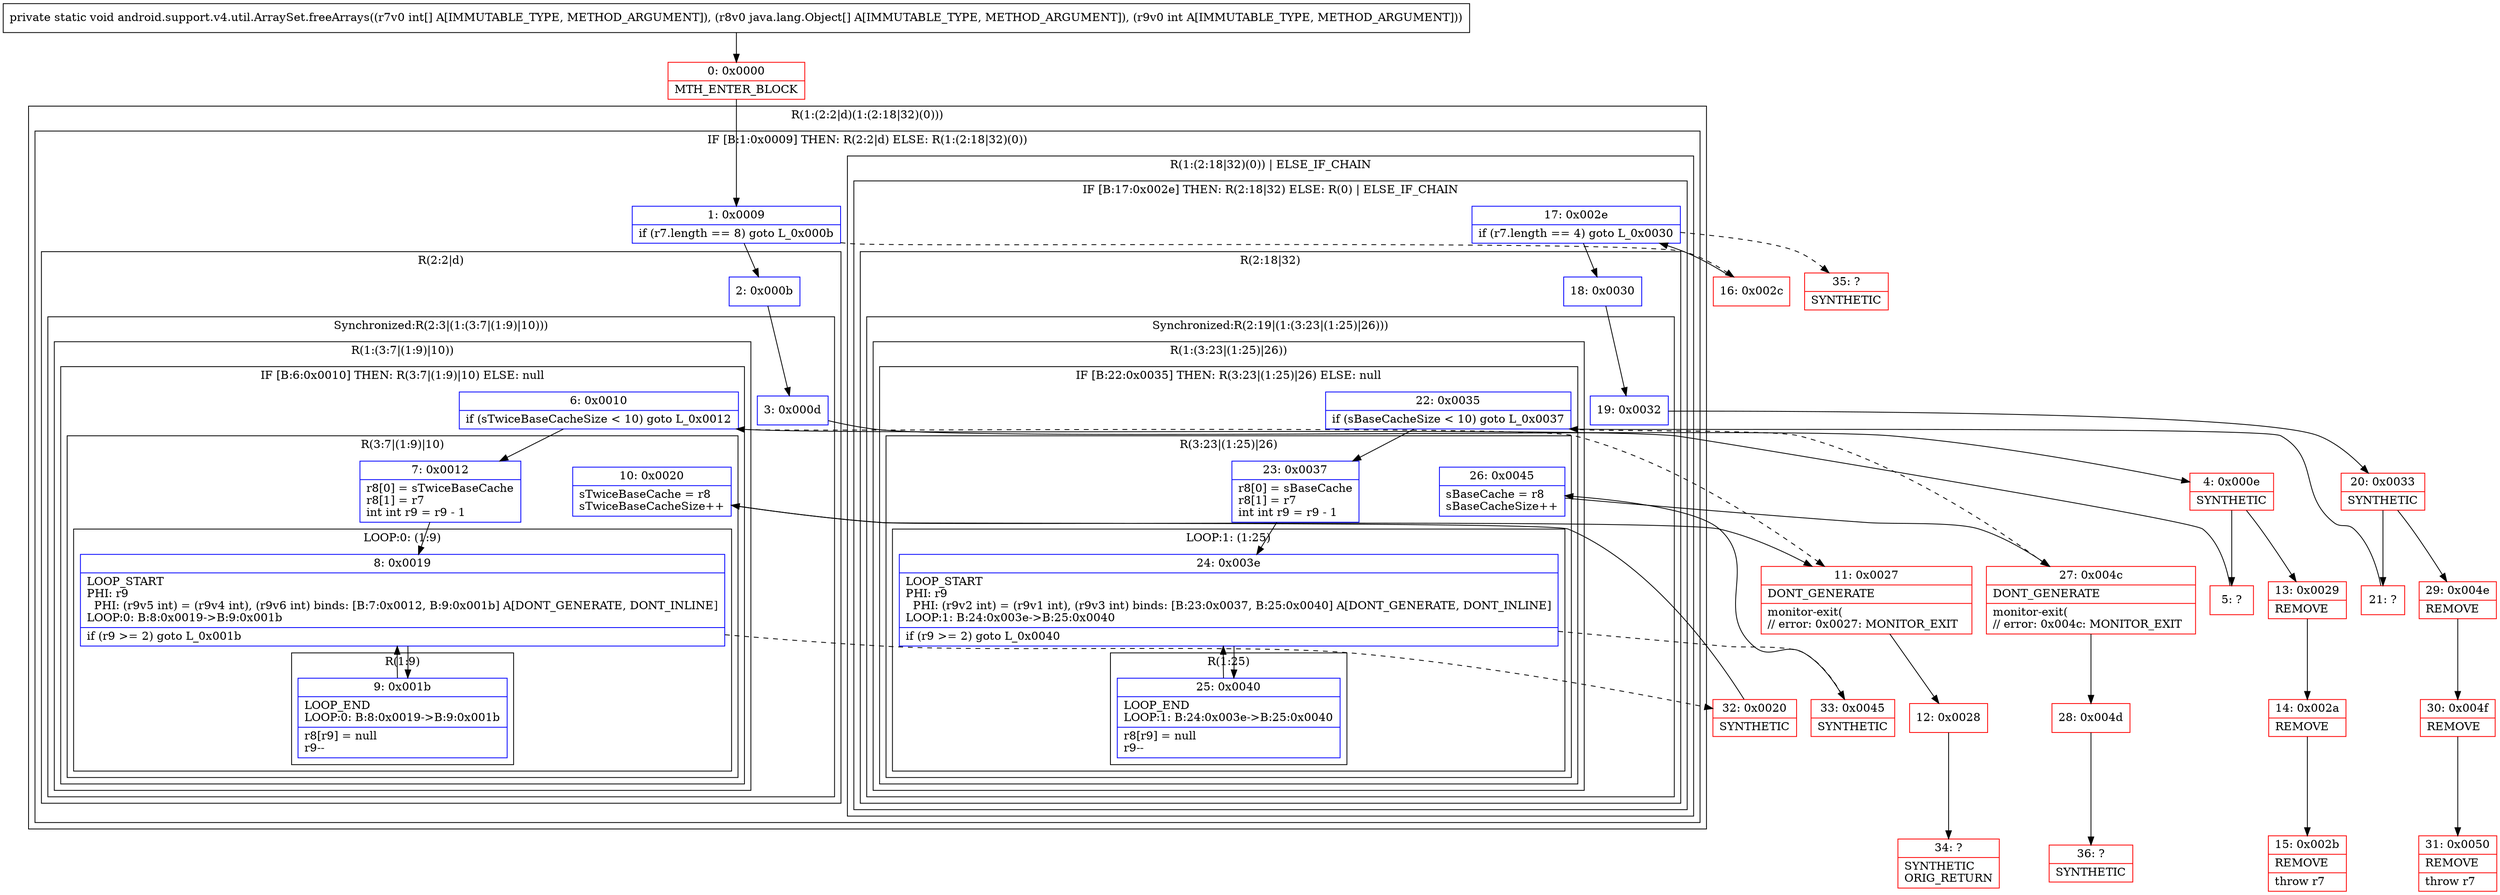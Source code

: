 digraph "CFG forandroid.support.v4.util.ArraySet.freeArrays([I[Ljava\/lang\/Object;I)V" {
subgraph cluster_Region_297121994 {
label = "R(1:(2:2|d)(1:(2:18|32)(0)))";
node [shape=record,color=blue];
subgraph cluster_IfRegion_1820887195 {
label = "IF [B:1:0x0009] THEN: R(2:2|d) ELSE: R(1:(2:18|32)(0))";
node [shape=record,color=blue];
Node_1 [shape=record,label="{1\:\ 0x0009|if (r7.length == 8) goto L_0x000b\l}"];
subgraph cluster_Region_952803342 {
label = "R(2:2|d)";
node [shape=record,color=blue];
Node_2 [shape=record,label="{2\:\ 0x000b}"];
subgraph cluster_SynchronizedRegion_1206008096 {
label = "Synchronized:R(2:3|(1:(3:7|(1:9)|10)))";
node [shape=record,color=blue];
Node_3 [shape=record,label="{3\:\ 0x000d}"];
subgraph cluster_Region_2066594558 {
label = "R(1:(3:7|(1:9)|10))";
node [shape=record,color=blue];
subgraph cluster_IfRegion_1405692240 {
label = "IF [B:6:0x0010] THEN: R(3:7|(1:9)|10) ELSE: null";
node [shape=record,color=blue];
Node_6 [shape=record,label="{6\:\ 0x0010|if (sTwiceBaseCacheSize \< 10) goto L_0x0012\l}"];
subgraph cluster_Region_2044662260 {
label = "R(3:7|(1:9)|10)";
node [shape=record,color=blue];
Node_7 [shape=record,label="{7\:\ 0x0012|r8[0] = sTwiceBaseCache\lr8[1] = r7\lint int r9 = r9 \- 1\l}"];
subgraph cluster_LoopRegion_1327710093 {
label = "LOOP:0: (1:9)";
node [shape=record,color=blue];
Node_8 [shape=record,label="{8\:\ 0x0019|LOOP_START\lPHI: r9 \l  PHI: (r9v5 int) = (r9v4 int), (r9v6 int) binds: [B:7:0x0012, B:9:0x001b] A[DONT_GENERATE, DONT_INLINE]\lLOOP:0: B:8:0x0019\-\>B:9:0x001b\l|if (r9 \>= 2) goto L_0x001b\l}"];
subgraph cluster_Region_888370116 {
label = "R(1:9)";
node [shape=record,color=blue];
Node_9 [shape=record,label="{9\:\ 0x001b|LOOP_END\lLOOP:0: B:8:0x0019\-\>B:9:0x001b\l|r8[r9] = null\lr9\-\-\l}"];
}
}
Node_10 [shape=record,label="{10\:\ 0x0020|sTwiceBaseCache = r8\lsTwiceBaseCacheSize++\l}"];
}
}
}
}
}
subgraph cluster_Region_1055799799 {
label = "R(1:(2:18|32)(0)) | ELSE_IF_CHAIN\l";
node [shape=record,color=blue];
subgraph cluster_IfRegion_1746091059 {
label = "IF [B:17:0x002e] THEN: R(2:18|32) ELSE: R(0) | ELSE_IF_CHAIN\l";
node [shape=record,color=blue];
Node_17 [shape=record,label="{17\:\ 0x002e|if (r7.length == 4) goto L_0x0030\l}"];
subgraph cluster_Region_2130674053 {
label = "R(2:18|32)";
node [shape=record,color=blue];
Node_18 [shape=record,label="{18\:\ 0x0030}"];
subgraph cluster_SynchronizedRegion_1684448419 {
label = "Synchronized:R(2:19|(1:(3:23|(1:25)|26)))";
node [shape=record,color=blue];
Node_19 [shape=record,label="{19\:\ 0x0032}"];
subgraph cluster_Region_730335321 {
label = "R(1:(3:23|(1:25)|26))";
node [shape=record,color=blue];
subgraph cluster_IfRegion_1519078335 {
label = "IF [B:22:0x0035] THEN: R(3:23|(1:25)|26) ELSE: null";
node [shape=record,color=blue];
Node_22 [shape=record,label="{22\:\ 0x0035|if (sBaseCacheSize \< 10) goto L_0x0037\l}"];
subgraph cluster_Region_793977641 {
label = "R(3:23|(1:25)|26)";
node [shape=record,color=blue];
Node_23 [shape=record,label="{23\:\ 0x0037|r8[0] = sBaseCache\lr8[1] = r7\lint int r9 = r9 \- 1\l}"];
subgraph cluster_LoopRegion_815359571 {
label = "LOOP:1: (1:25)";
node [shape=record,color=blue];
Node_24 [shape=record,label="{24\:\ 0x003e|LOOP_START\lPHI: r9 \l  PHI: (r9v2 int) = (r9v1 int), (r9v3 int) binds: [B:23:0x0037, B:25:0x0040] A[DONT_GENERATE, DONT_INLINE]\lLOOP:1: B:24:0x003e\-\>B:25:0x0040\l|if (r9 \>= 2) goto L_0x0040\l}"];
subgraph cluster_Region_2047245235 {
label = "R(1:25)";
node [shape=record,color=blue];
Node_25 [shape=record,label="{25\:\ 0x0040|LOOP_END\lLOOP:1: B:24:0x003e\-\>B:25:0x0040\l|r8[r9] = null\lr9\-\-\l}"];
}
}
Node_26 [shape=record,label="{26\:\ 0x0045|sBaseCache = r8\lsBaseCacheSize++\l}"];
}
}
}
}
}
subgraph cluster_Region_1492785858 {
label = "R(0)";
node [shape=record,color=blue];
}
}
}
}
}
Node_0 [shape=record,color=red,label="{0\:\ 0x0000|MTH_ENTER_BLOCK\l}"];
Node_4 [shape=record,color=red,label="{4\:\ 0x000e|SYNTHETIC\l}"];
Node_5 [shape=record,color=red,label="{5\:\ ?}"];
Node_11 [shape=record,color=red,label="{11\:\ 0x0027|DONT_GENERATE\l|monitor\-exit(\l\/\/ error: 0x0027: MONITOR_EXIT  \l}"];
Node_12 [shape=record,color=red,label="{12\:\ 0x0028}"];
Node_13 [shape=record,color=red,label="{13\:\ 0x0029|REMOVE\l}"];
Node_14 [shape=record,color=red,label="{14\:\ 0x002a|REMOVE\l}"];
Node_15 [shape=record,color=red,label="{15\:\ 0x002b|REMOVE\l|throw r7\l}"];
Node_16 [shape=record,color=red,label="{16\:\ 0x002c}"];
Node_20 [shape=record,color=red,label="{20\:\ 0x0033|SYNTHETIC\l}"];
Node_21 [shape=record,color=red,label="{21\:\ ?}"];
Node_27 [shape=record,color=red,label="{27\:\ 0x004c|DONT_GENERATE\l|monitor\-exit(\l\/\/ error: 0x004c: MONITOR_EXIT  \l}"];
Node_28 [shape=record,color=red,label="{28\:\ 0x004d}"];
Node_29 [shape=record,color=red,label="{29\:\ 0x004e|REMOVE\l}"];
Node_30 [shape=record,color=red,label="{30\:\ 0x004f|REMOVE\l}"];
Node_31 [shape=record,color=red,label="{31\:\ 0x0050|REMOVE\l|throw r7\l}"];
Node_32 [shape=record,color=red,label="{32\:\ 0x0020|SYNTHETIC\l}"];
Node_33 [shape=record,color=red,label="{33\:\ 0x0045|SYNTHETIC\l}"];
Node_34 [shape=record,color=red,label="{34\:\ ?|SYNTHETIC\lORIG_RETURN\l}"];
Node_35 [shape=record,color=red,label="{35\:\ ?|SYNTHETIC\l}"];
Node_36 [shape=record,color=red,label="{36\:\ ?|SYNTHETIC\l}"];
MethodNode[shape=record,label="{private static void android.support.v4.util.ArraySet.freeArrays((r7v0 int[] A[IMMUTABLE_TYPE, METHOD_ARGUMENT]), (r8v0 java.lang.Object[] A[IMMUTABLE_TYPE, METHOD_ARGUMENT]), (r9v0 int A[IMMUTABLE_TYPE, METHOD_ARGUMENT])) }"];
MethodNode -> Node_0;
Node_1 -> Node_2;
Node_1 -> Node_16[style=dashed];
Node_2 -> Node_3;
Node_3 -> Node_4;
Node_6 -> Node_7;
Node_6 -> Node_11[style=dashed];
Node_7 -> Node_8;
Node_8 -> Node_9;
Node_8 -> Node_32[style=dashed];
Node_9 -> Node_8;
Node_10 -> Node_11;
Node_17 -> Node_18;
Node_17 -> Node_35[style=dashed];
Node_18 -> Node_19;
Node_19 -> Node_20;
Node_22 -> Node_23;
Node_22 -> Node_27[style=dashed];
Node_23 -> Node_24;
Node_24 -> Node_25;
Node_24 -> Node_33[style=dashed];
Node_25 -> Node_24;
Node_26 -> Node_27;
Node_0 -> Node_1;
Node_4 -> Node_5;
Node_4 -> Node_13;
Node_5 -> Node_6;
Node_11 -> Node_12;
Node_12 -> Node_34;
Node_13 -> Node_14;
Node_14 -> Node_15;
Node_16 -> Node_17;
Node_20 -> Node_21;
Node_20 -> Node_29;
Node_21 -> Node_22;
Node_27 -> Node_28;
Node_28 -> Node_36;
Node_29 -> Node_30;
Node_30 -> Node_31;
Node_32 -> Node_10;
Node_33 -> Node_26;
}

